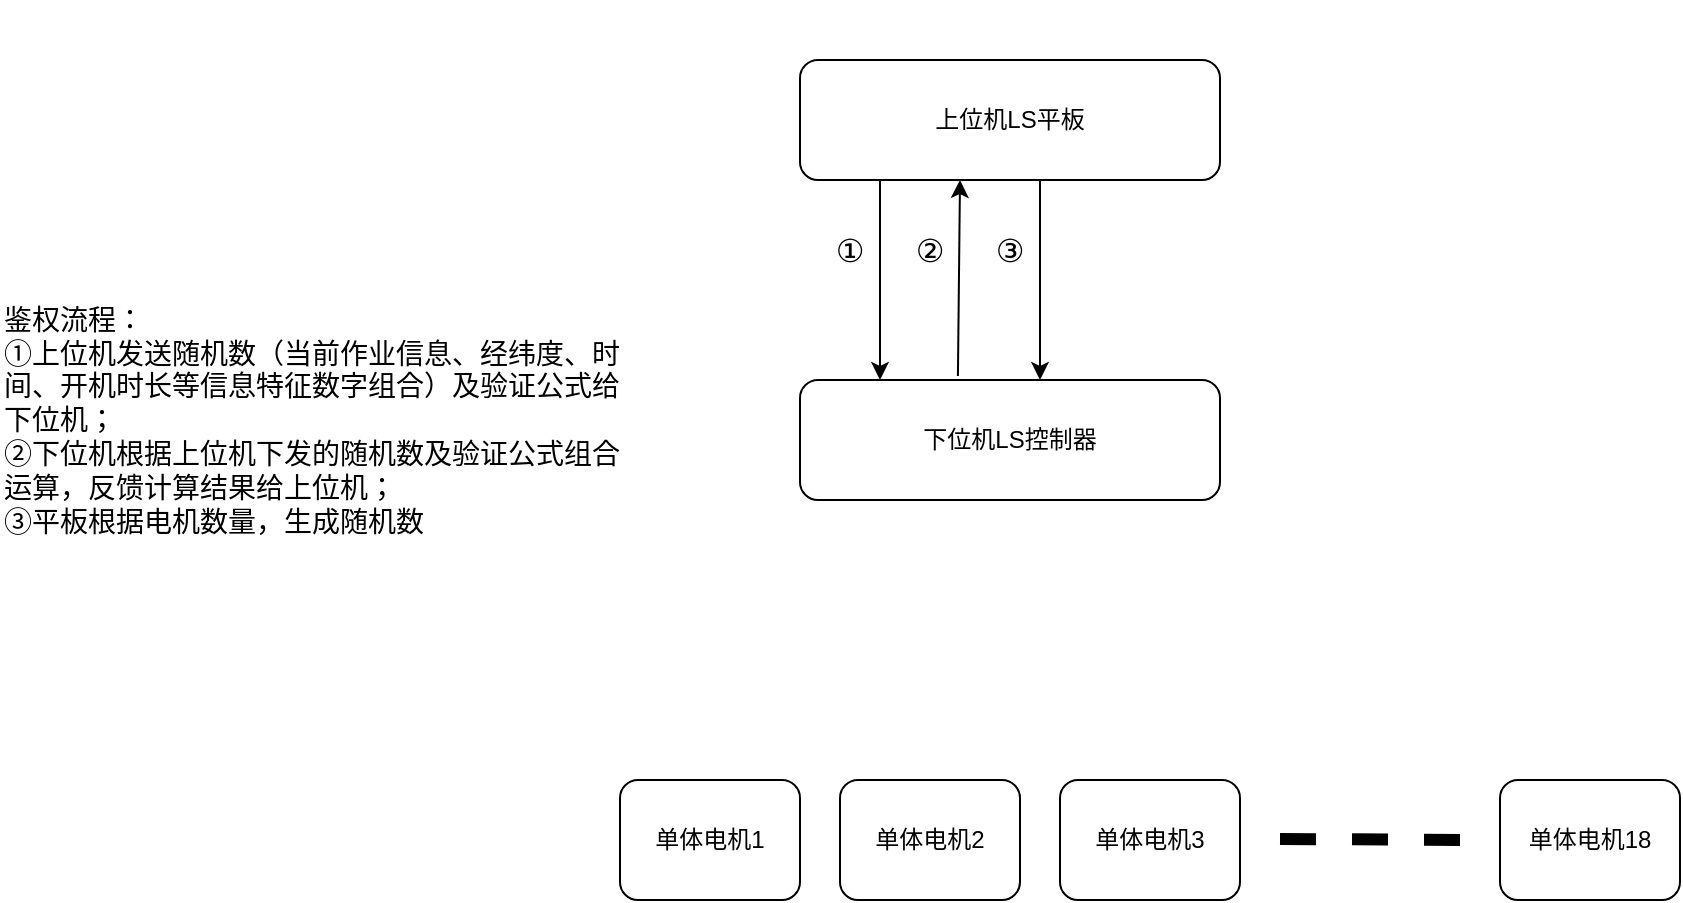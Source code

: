<mxfile version="27.0.5">
  <diagram name="第 1 页" id="4LYmj-1Jbl8mPOGYtfoL">
    <mxGraphModel dx="1244" dy="605" grid="1" gridSize="10" guides="1" tooltips="1" connect="1" arrows="1" fold="1" page="1" pageScale="1" pageWidth="5000" pageHeight="5000" math="0" shadow="0">
      <root>
        <mxCell id="0" />
        <mxCell id="1" parent="0" />
        <mxCell id="EIx_iSsX4KUcyh-g0H0c-1" value="上位机LS平板" style="rounded=1;whiteSpace=wrap;html=1;" vertex="1" parent="1">
          <mxGeometry x="440" y="200" width="210" height="60" as="geometry" />
        </mxCell>
        <mxCell id="EIx_iSsX4KUcyh-g0H0c-2" value="下位机LS控制器" style="rounded=1;whiteSpace=wrap;html=1;" vertex="1" parent="1">
          <mxGeometry x="440" y="360" width="210" height="60" as="geometry" />
        </mxCell>
        <mxCell id="EIx_iSsX4KUcyh-g0H0c-3" value="单体电机1" style="rounded=1;whiteSpace=wrap;html=1;" vertex="1" parent="1">
          <mxGeometry x="350" y="560" width="90" height="60" as="geometry" />
        </mxCell>
        <mxCell id="EIx_iSsX4KUcyh-g0H0c-4" value="单体电机2" style="rounded=1;whiteSpace=wrap;html=1;" vertex="1" parent="1">
          <mxGeometry x="460" y="560" width="90" height="60" as="geometry" />
        </mxCell>
        <mxCell id="EIx_iSsX4KUcyh-g0H0c-5" value="单体电机3" style="rounded=1;whiteSpace=wrap;html=1;" vertex="1" parent="1">
          <mxGeometry x="570" y="560" width="90" height="60" as="geometry" />
        </mxCell>
        <mxCell id="EIx_iSsX4KUcyh-g0H0c-6" value="" style="endArrow=none;dashed=1;html=1;rounded=1;curved=0;strokeWidth=6;" edge="1" parent="1">
          <mxGeometry width="50" height="50" relative="1" as="geometry">
            <mxPoint x="680" y="589.5" as="sourcePoint" />
            <mxPoint x="780" y="590" as="targetPoint" />
          </mxGeometry>
        </mxCell>
        <mxCell id="EIx_iSsX4KUcyh-g0H0c-7" value="单体电机18" style="rounded=1;whiteSpace=wrap;html=1;" vertex="1" parent="1">
          <mxGeometry x="790" y="560" width="90" height="60" as="geometry" />
        </mxCell>
        <mxCell id="EIx_iSsX4KUcyh-g0H0c-8" value="" style="endArrow=classic;html=1;rounded=0;" edge="1" parent="1">
          <mxGeometry width="50" height="50" relative="1" as="geometry">
            <mxPoint x="480" y="260" as="sourcePoint" />
            <mxPoint x="480" y="360" as="targetPoint" />
          </mxGeometry>
        </mxCell>
        <mxCell id="EIx_iSsX4KUcyh-g0H0c-9" value="①" style="text;html=1;align=center;verticalAlign=middle;whiteSpace=wrap;rounded=0;rotation=0;fontSize=16;" vertex="1" parent="1">
          <mxGeometry x="450" y="280" width="30" height="30" as="geometry" />
        </mxCell>
        <mxCell id="EIx_iSsX4KUcyh-g0H0c-10" value="" style="endArrow=classic;html=1;rounded=0;exitX=0.376;exitY=-0.033;exitDx=0;exitDy=0;exitPerimeter=0;" edge="1" parent="1" source="EIx_iSsX4KUcyh-g0H0c-2">
          <mxGeometry width="50" height="50" relative="1" as="geometry">
            <mxPoint x="520" y="350" as="sourcePoint" />
            <mxPoint x="520" y="260" as="targetPoint" />
          </mxGeometry>
        </mxCell>
        <mxCell id="EIx_iSsX4KUcyh-g0H0c-11" value="②" style="text;html=1;align=center;verticalAlign=middle;whiteSpace=wrap;rounded=0;rotation=0;strokeWidth=1;fontSize=16;" vertex="1" parent="1">
          <mxGeometry x="490" y="280" width="30" height="30" as="geometry" />
        </mxCell>
        <mxCell id="EIx_iSsX4KUcyh-g0H0c-12" value="&lt;font style=&quot;font-size: 14px;&quot;&gt;鉴权流程：&lt;br&gt;①上位机发送随机数（当前作业信息、经纬度、时间、开机时长等信息特征数字组合）及验证公式给下位机；&lt;br&gt;②下位机根据上位机下发的随机数及验证公式组合运算，反馈计算结果给上位机；&lt;br&gt;③平板根据电机数量，生成随机数&lt;/font&gt;" style="text;html=1;align=left;verticalAlign=middle;whiteSpace=wrap;rounded=0;" vertex="1" parent="1">
          <mxGeometry x="40" y="170" width="320" height="420" as="geometry" />
        </mxCell>
        <mxCell id="EIx_iSsX4KUcyh-g0H0c-13" value="" style="endArrow=classic;html=1;rounded=0;" edge="1" parent="1">
          <mxGeometry width="50" height="50" relative="1" as="geometry">
            <mxPoint x="560" y="260" as="sourcePoint" />
            <mxPoint x="560" y="360" as="targetPoint" />
          </mxGeometry>
        </mxCell>
        <mxCell id="EIx_iSsX4KUcyh-g0H0c-14" value="③" style="text;html=1;align=center;verticalAlign=middle;whiteSpace=wrap;rounded=0;rotation=0;strokeWidth=1;fontSize=16;" vertex="1" parent="1">
          <mxGeometry x="530" y="280" width="30" height="30" as="geometry" />
        </mxCell>
      </root>
    </mxGraphModel>
  </diagram>
</mxfile>
